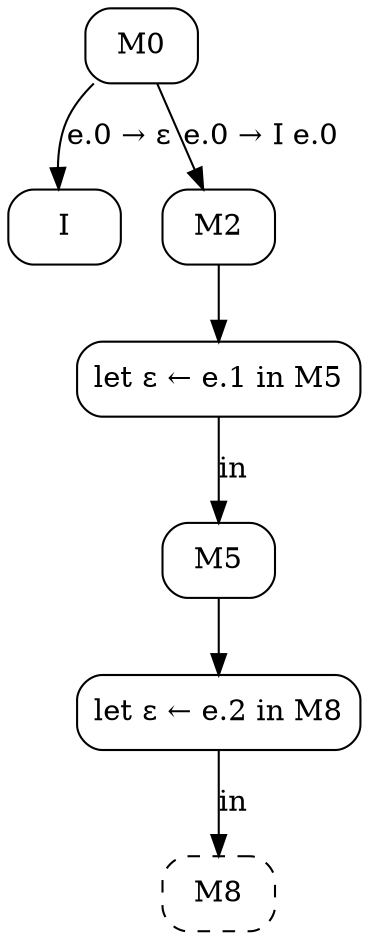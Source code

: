 digraph {
  node [shape=box, style=rounded];

  M0;
  M1 [label="I"];
  M0 -> M1 [label="e.0 → ε"];
  M2;
  M0 -> M2 [label="e.0 → I e.0"];
  M3 [label="let ε ← e.1 in M5"];
  M2 -> M3;
  M5;
  M3 -> M5 [label="in"];
  M6 [label="let ε ← e.2 in M8"];
  M5 -> M6;
  M8 [style="rounded,dashed"];
  M6 -> M8 [label="in"];
}
